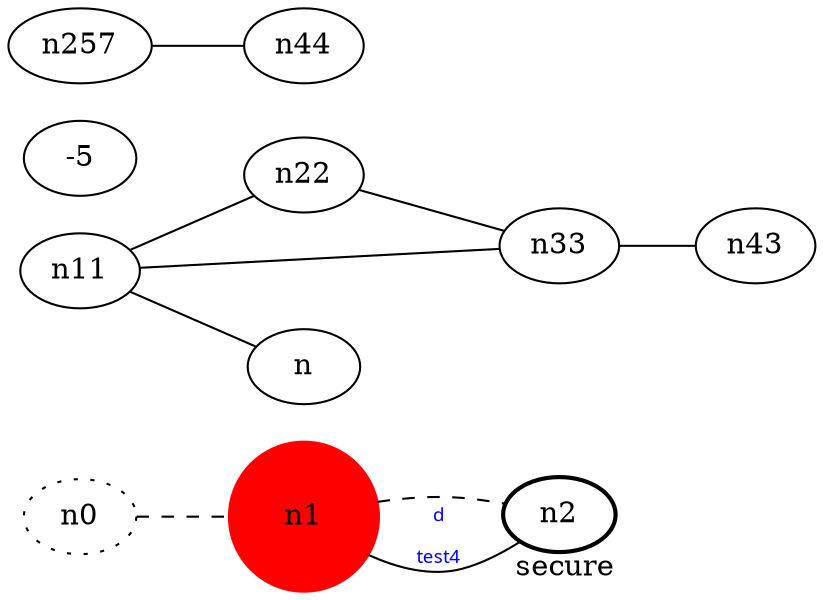 graph test4 {
	rankdir=LR;
	f᠎ontcolor=blue; /* c0; c1;󠁆 c0 -- c1 */
	n0 [style=dotted, fillcolor="#123456"]; // c2; c3; c2 -- c3
	n1 [height=1, width=1, color=red, style=filled];
	n2 [style=bold, xlabel="secur󠁂e"];
	n0 -- n1 -- n2[style=dashed];
	n1 -- n2 [fontname="comic sans", label="d\n\l\G", fontcolor=blue, fontsize=9];
	n11 -- n22;
	n11 -- n33;
	n11 -- n-5;
	n22 -- n33;
	n257 -- n44;
	n33 -- n43;
}
